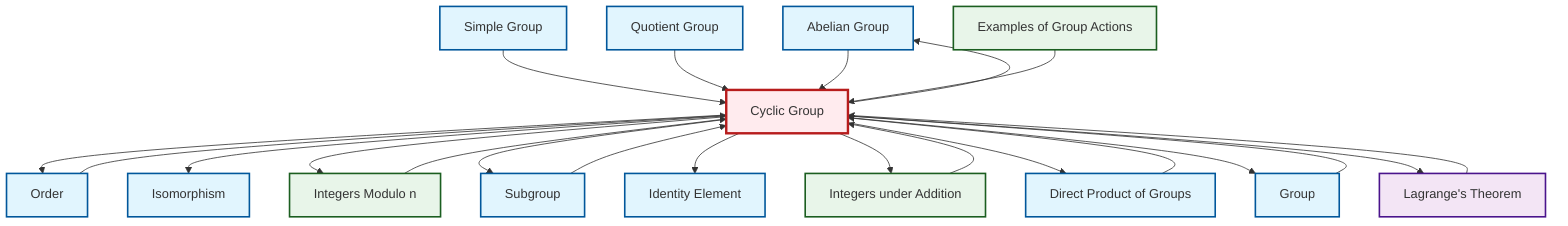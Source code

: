 graph TD
    classDef definition fill:#e1f5fe,stroke:#01579b,stroke-width:2px
    classDef theorem fill:#f3e5f5,stroke:#4a148c,stroke-width:2px
    classDef axiom fill:#fff3e0,stroke:#e65100,stroke-width:2px
    classDef example fill:#e8f5e9,stroke:#1b5e20,stroke-width:2px
    classDef current fill:#ffebee,stroke:#b71c1c,stroke-width:3px
    def-abelian-group["Abelian Group"]:::definition
    def-quotient-group["Quotient Group"]:::definition
    def-isomorphism["Isomorphism"]:::definition
    def-simple-group["Simple Group"]:::definition
    def-subgroup["Subgroup"]:::definition
    ex-integers-addition["Integers under Addition"]:::example
    def-cyclic-group["Cyclic Group"]:::definition
    def-order["Order"]:::definition
    thm-lagrange["Lagrange's Theorem"]:::theorem
    def-identity-element["Identity Element"]:::definition
    ex-group-action-examples["Examples of Group Actions"]:::example
    def-group["Group"]:::definition
    ex-quotient-integers-mod-n["Integers Modulo n"]:::example
    def-direct-product["Direct Product of Groups"]:::definition
    def-simple-group --> def-cyclic-group
    def-group --> def-cyclic-group
    ex-quotient-integers-mod-n --> def-cyclic-group
    def-cyclic-group --> def-abelian-group
    def-quotient-group --> def-cyclic-group
    def-cyclic-group --> def-order
    def-abelian-group --> def-cyclic-group
    def-cyclic-group --> def-isomorphism
    def-cyclic-group --> ex-quotient-integers-mod-n
    def-cyclic-group --> def-subgroup
    ex-group-action-examples --> def-cyclic-group
    def-order --> def-cyclic-group
    def-direct-product --> def-cyclic-group
    def-cyclic-group --> def-identity-element
    def-subgroup --> def-cyclic-group
    def-cyclic-group --> ex-integers-addition
    def-cyclic-group --> def-direct-product
    thm-lagrange --> def-cyclic-group
    def-cyclic-group --> def-group
    ex-integers-addition --> def-cyclic-group
    def-cyclic-group --> thm-lagrange
    class def-cyclic-group current